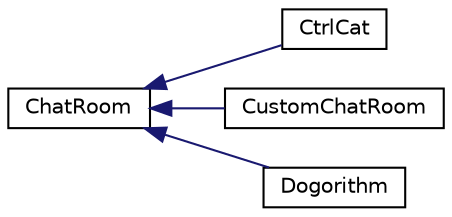 digraph "Graphical Class Hierarchy"
{
 // LATEX_PDF_SIZE
  edge [fontname="Helvetica",fontsize="10",labelfontname="Helvetica",labelfontsize="10"];
  node [fontname="Helvetica",fontsize="10",shape=record];
  rankdir="LR";
  Node0 [label="ChatRoom",height=0.2,width=0.4,color="black", fillcolor="white", style="filled",URL="$classChatRoom.html",tooltip="Abstract mediator class for managing user interactions."];
  Node0 -> Node1 [dir="back",color="midnightblue",fontsize="10",style="solid",fontname="Helvetica"];
  Node1 [label="CtrlCat",height=0.2,width=0.4,color="black", fillcolor="white", style="filled",URL="$classCtrlCat.html",tooltip="Concrete mediator for the CtrlCat themed chat room."];
  Node0 -> Node2 [dir="back",color="midnightblue",fontsize="10",style="solid",fontname="Helvetica"];
  Node2 [label="CustomChatRoom",height=0.2,width=0.4,color="black", fillcolor="white", style="filled",URL="$classCustomChatRoom.html",tooltip="A customizable chat room with user-defined name."];
  Node0 -> Node3 [dir="back",color="midnightblue",fontsize="10",style="solid",fontname="Helvetica"];
  Node3 [label="Dogorithm",height=0.2,width=0.4,color="black", fillcolor="white", style="filled",URL="$classDogorithm.html",tooltip="Concrete mediator for the Dogorithm themed chat room."];
}
